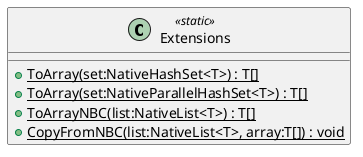 @startuml
class Extensions <<static>> {
    + {static} ToArray(set:NativeHashSet<T>) : T[]
    + {static} ToArray(set:NativeParallelHashSet<T>) : T[]
    + {static} ToArrayNBC(list:NativeList<T>) : T[]
    + {static} CopyFromNBC(list:NativeList<T>, array:T[]) : void
}
@enduml
